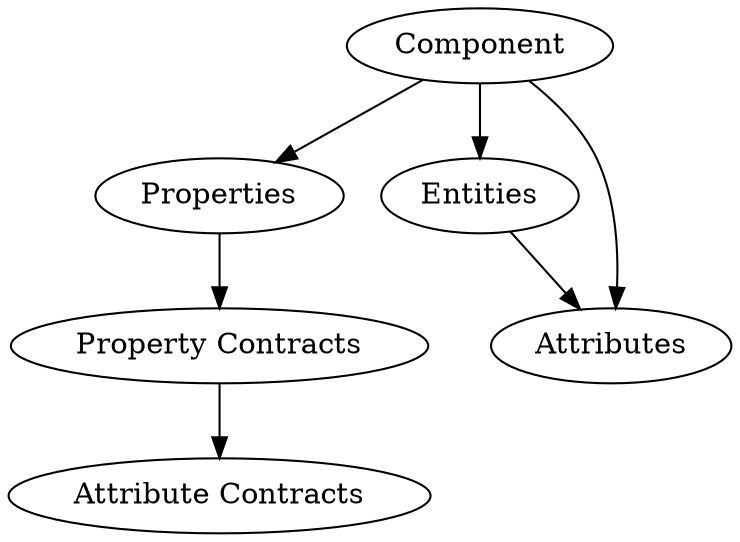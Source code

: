 digraph component {
	Component -> Properties;
	Properties -> PContract;
	PContract [label="Property Contracts"];
	Component -> Entities;
	Entities -> Attributes;
	Component -> Attributes;
	Attr_Contracts [label="Attribute Contracts"];
	PContract -> Attr_Contracts;
}